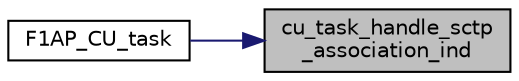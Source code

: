 digraph "cu_task_handle_sctp_association_ind"
{
 // LATEX_PDF_SIZE
  edge [fontname="Helvetica",fontsize="10",labelfontname="Helvetica",labelfontsize="10"];
  node [fontname="Helvetica",fontsize="10",shape=record];
  rankdir="RL";
  Node1 [label="cu_task_handle_sctp\l_association_ind",height=0.2,width=0.4,color="black", fillcolor="grey75", style="filled", fontcolor="black",tooltip=" "];
  Node1 -> Node2 [dir="back",color="midnightblue",fontsize="10",style="solid",fontname="Helvetica"];
  Node2 [label="F1AP_CU_task",height=0.2,width=0.4,color="black", fillcolor="white", style="filled",URL="$f1ap__cu__task_8h.html#a0383570bfaf226e5df424904480e7399",tooltip=" "];
}

